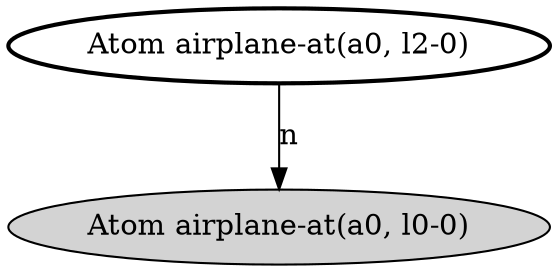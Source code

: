 digraph G {
  lm0 [label="Atom airplane-at(a0, l0-0)", style=filled];
  lm1 [label="Atom airplane-at(a0, l2-0)", style=bold];
      lm1 -> lm0 [label="n"];
}
